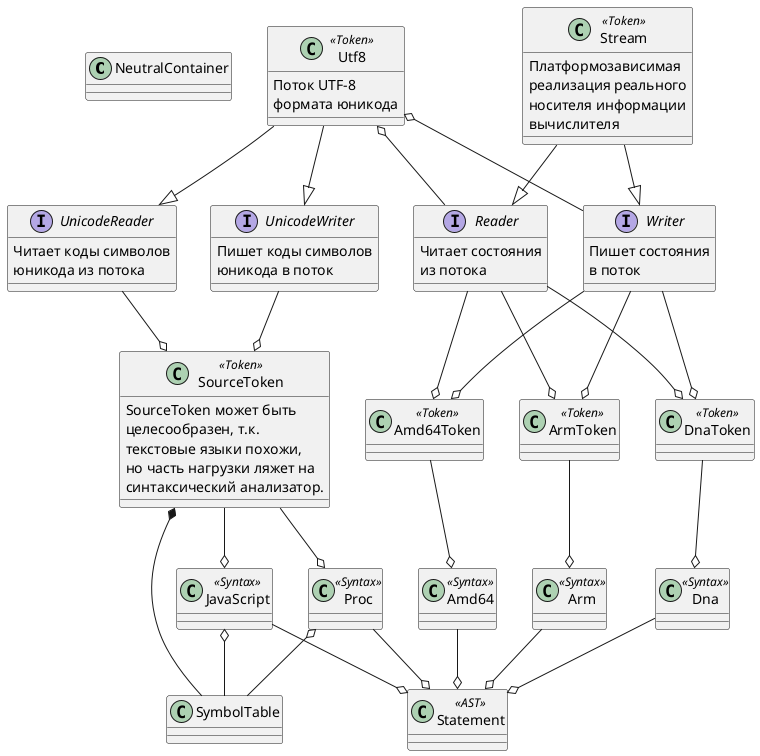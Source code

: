 ' https://plantuml.com/sitemap-language-specification

@startuml Proc

/'
    owners feed pets, pets please owners (association)
    a tail is a part of both dogs and cats (aggregation / composition)
    a cat is a kind of pet (inheritance / generalization)
    specific pet is a cat (specialization)
    Extension?
'/

class NeutralContainer

class Stream << Token >>
{
    Платформозависимая
    реализация реального
    носителя информации
    вычислителя
}

interface Reader
{
    Читает состояния
    из потока
}

interface Writer
{
    Пишет состояния
    в поток
}

Stream --|> Reader
Stream --|> Writer

class Utf8 << Token >>
{
    Поток UTF-8
    формата юникода
}

Utf8 o-- Reader
Utf8 o-- Writer

interface UnicodeReader
{
    Читает коды символов
    юникода из потока
}

interface UnicodeWriter
{
    Пишет коды символов
    юникода в поток
}

Utf8 --|> UnicodeReader
Utf8 --|> UnicodeWriter

class SourceToken << Token >>
{
    SourceToken может быть
    целесообразен, т.к.
    текстовые языки похожи,
    но часть нагрузки ляжет на
    синтаксический анализатор.
}

UnicodeReader --o SourceToken
UnicodeWriter --o SourceToken

class Amd64Token << Token >>
{
}

Reader --o Amd64Token
Writer --o Amd64Token

class ArmToken << Token >>
{
}

Reader --o ArmToken
Writer --o ArmToken

class DnaToken << Token >>
{
}

Reader --o DnaToken
Writer --o DnaToken

class SymbolTable
{
}

SourceToken *-- SymbolTable

class JavaScript << Syntax >>
{
}

class Proc << Syntax >>
{
}

JavaScript o-- SymbolTable
Proc o-- SymbolTable

class Amd64 << Syntax >>
{
}

class Arm << Syntax >>
{
}

class Dna << Syntax >>
{
}

SourceToken --o JavaScript
SourceToken --o Proc
Amd64Token --o Amd64
ArmToken --o Arm
DnaToken --o Dna

class Statement << AST >>
{
}

JavaScript --o Statement
Proc --o Statement
Amd64 --o Statement
Arm --o Statement
Dna --o Statement

@enduml
